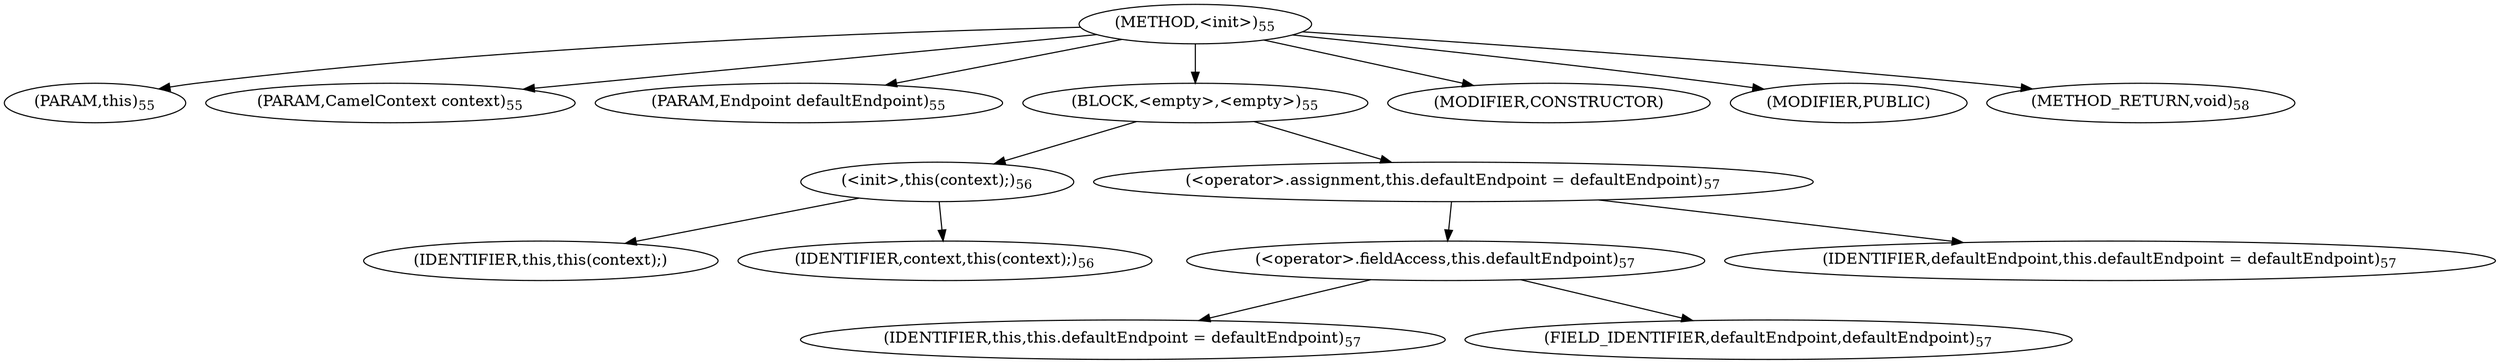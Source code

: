 digraph "&lt;init&gt;" {  
"195" [label = <(METHOD,&lt;init&gt;)<SUB>55</SUB>> ]
"6" [label = <(PARAM,this)<SUB>55</SUB>> ]
"196" [label = <(PARAM,CamelContext context)<SUB>55</SUB>> ]
"197" [label = <(PARAM,Endpoint defaultEndpoint)<SUB>55</SUB>> ]
"198" [label = <(BLOCK,&lt;empty&gt;,&lt;empty&gt;)<SUB>55</SUB>> ]
"199" [label = <(&lt;init&gt;,this(context);)<SUB>56</SUB>> ]
"5" [label = <(IDENTIFIER,this,this(context);)> ]
"200" [label = <(IDENTIFIER,context,this(context);)<SUB>56</SUB>> ]
"201" [label = <(&lt;operator&gt;.assignment,this.defaultEndpoint = defaultEndpoint)<SUB>57</SUB>> ]
"202" [label = <(&lt;operator&gt;.fieldAccess,this.defaultEndpoint)<SUB>57</SUB>> ]
"7" [label = <(IDENTIFIER,this,this.defaultEndpoint = defaultEndpoint)<SUB>57</SUB>> ]
"203" [label = <(FIELD_IDENTIFIER,defaultEndpoint,defaultEndpoint)<SUB>57</SUB>> ]
"204" [label = <(IDENTIFIER,defaultEndpoint,this.defaultEndpoint = defaultEndpoint)<SUB>57</SUB>> ]
"205" [label = <(MODIFIER,CONSTRUCTOR)> ]
"206" [label = <(MODIFIER,PUBLIC)> ]
"207" [label = <(METHOD_RETURN,void)<SUB>58</SUB>> ]
  "195" -> "6" 
  "195" -> "196" 
  "195" -> "197" 
  "195" -> "198" 
  "195" -> "205" 
  "195" -> "206" 
  "195" -> "207" 
  "198" -> "199" 
  "198" -> "201" 
  "199" -> "5" 
  "199" -> "200" 
  "201" -> "202" 
  "201" -> "204" 
  "202" -> "7" 
  "202" -> "203" 
}

